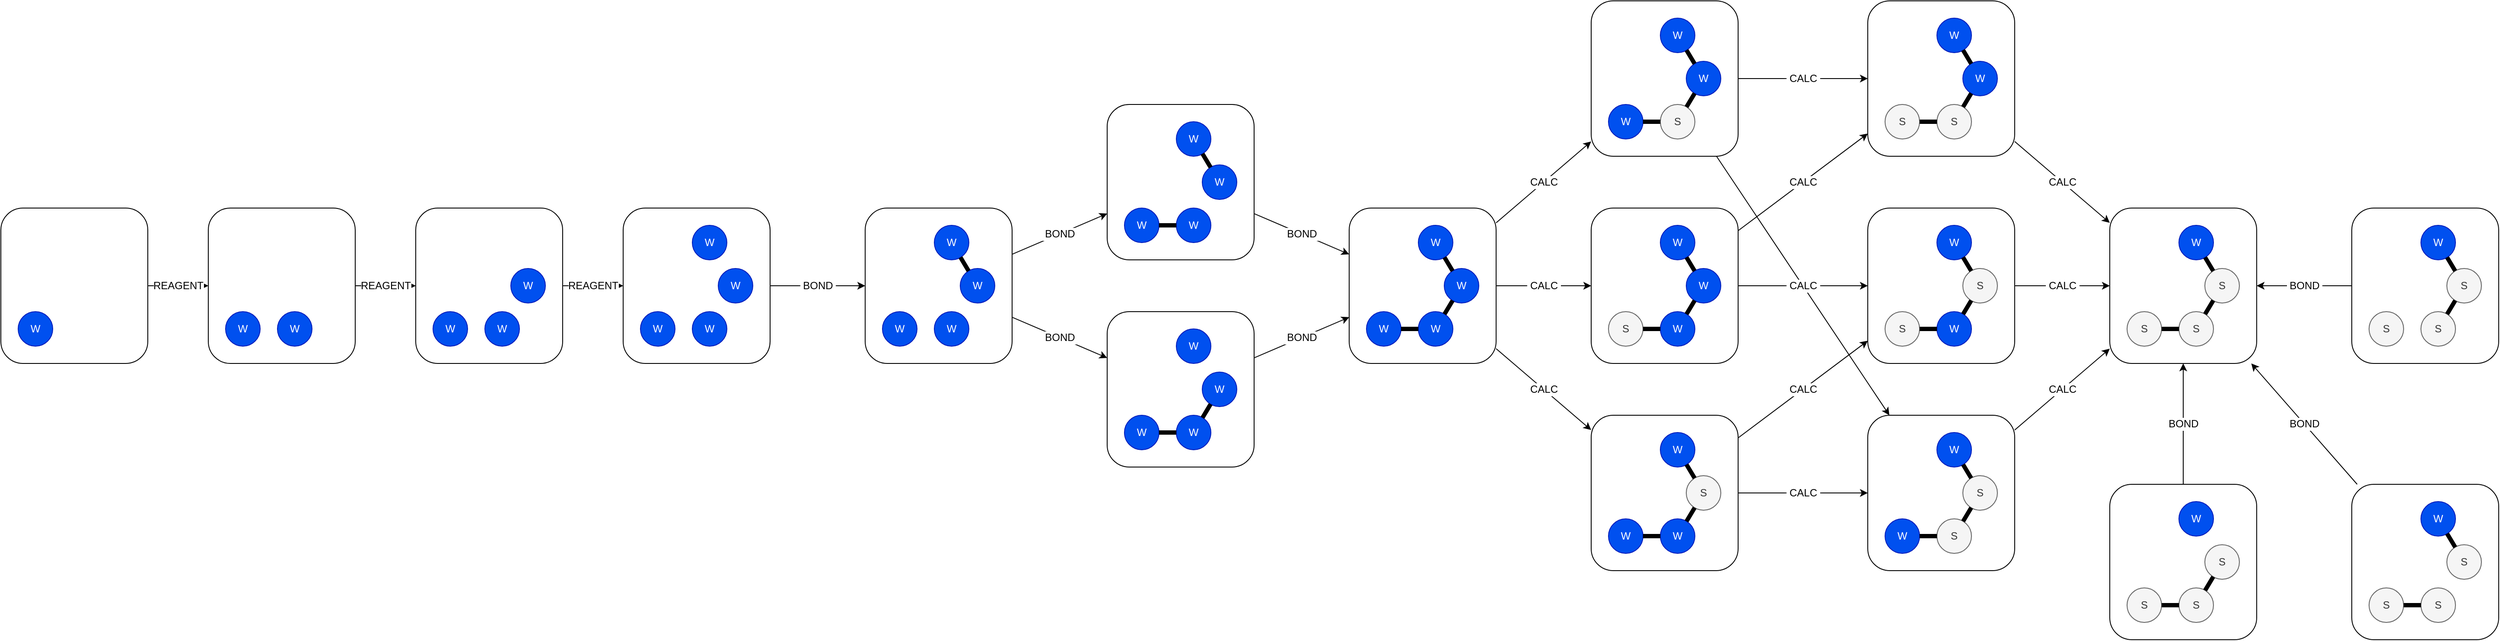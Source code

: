 <mxfile version="20.7.4" type="device"><diagram id="5BXwtQinxWuhw5sFbrMW" name="Page-1"><mxGraphModel dx="4343" dy="1055" grid="1" gridSize="10" guides="1" tooltips="1" connect="1" arrows="1" fold="1" page="1" pageScale="1" pageWidth="850" pageHeight="1100" math="0" shadow="0"><root><mxCell id="0"/><mxCell id="1" parent="0"/><mxCell id="9QojP4wT76o7foGtrvgp-20" value="&lt;font style=&quot;font-size: 12px;&quot;&gt;&amp;nbsp;BOND&amp;nbsp;&lt;/font&gt;" style="edgeStyle=none;rounded=0;orthogonalLoop=1;jettySize=auto;html=1;endArrow=classic;endFill=1;" edge="1" parent="1" source="9QojP4wT76o7foGtrvgp-11" target="9QojP4wT76o7foGtrvgp-1"><mxGeometry relative="1" as="geometry"/></mxCell><mxCell id="9QojP4wT76o7foGtrvgp-29" value="&lt;font style=&quot;font-size: 12px;&quot;&gt;&amp;nbsp;BOND&amp;nbsp;&lt;/font&gt;" style="edgeStyle=none;rounded=0;orthogonalLoop=1;jettySize=auto;html=1;endArrow=classic;endFill=1;" edge="1" parent="1" source="9QojP4wT76o7foGtrvgp-21" target="9QojP4wT76o7foGtrvgp-1"><mxGeometry relative="1" as="geometry"><mxPoint x="320" y="439.394" as="sourcePoint"/><mxPoint x="160" y="400.606" as="targetPoint"/></mxGeometry></mxCell><mxCell id="9QojP4wT76o7foGtrvgp-38" value="&lt;font style=&quot;font-size: 12px;&quot;&gt;&amp;nbsp;BOND&amp;nbsp;&lt;/font&gt;" style="edgeStyle=none;rounded=0;orthogonalLoop=1;jettySize=auto;html=1;endArrow=classic;endFill=1;" edge="1" parent="1" source="9QojP4wT76o7foGtrvgp-30" target="9QojP4wT76o7foGtrvgp-1"><mxGeometry relative="1" as="geometry"><mxPoint x="154.062" y="610" as="sourcePoint"/><mxPoint x="105.938" y="470" as="targetPoint"/></mxGeometry></mxCell><mxCell id="9QojP4wT76o7foGtrvgp-39" value="" style="group" vertex="1" connectable="0" parent="1"><mxGeometry x="-40" y="280" width="170" height="180" as="geometry"/></mxCell><mxCell id="9QojP4wT76o7foGtrvgp-1" value="" style="rounded=1;whiteSpace=wrap;html=1;" vertex="1" parent="9QojP4wT76o7foGtrvgp-39"><mxGeometry width="170" height="180" as="geometry"/></mxCell><mxCell id="9QojP4wT76o7foGtrvgp-4" value="W" style="ellipse;whiteSpace=wrap;html=1;aspect=fixed;fillColor=#0050ef;fontColor=#ffffff;strokeColor=#001DBC;" vertex="1" parent="9QojP4wT76o7foGtrvgp-39"><mxGeometry x="80" y="20" width="40" height="40" as="geometry"/></mxCell><mxCell id="9QojP4wT76o7foGtrvgp-5" value="S" style="ellipse;whiteSpace=wrap;html=1;aspect=fixed;fillColor=#f5f5f5;fontColor=#333333;strokeColor=#666666;" vertex="1" parent="9QojP4wT76o7foGtrvgp-39"><mxGeometry x="80" y="120" width="40" height="40" as="geometry"/></mxCell><mxCell id="9QojP4wT76o7foGtrvgp-6" value="S" style="ellipse;whiteSpace=wrap;html=1;aspect=fixed;fillColor=#f5f5f5;fontColor=#333333;strokeColor=#666666;" vertex="1" parent="9QojP4wT76o7foGtrvgp-39"><mxGeometry x="20" y="120" width="40" height="40" as="geometry"/></mxCell><mxCell id="9QojP4wT76o7foGtrvgp-7" value="S" style="ellipse;whiteSpace=wrap;html=1;aspect=fixed;fillColor=#f5f5f5;fontColor=#333333;strokeColor=#666666;" vertex="1" parent="9QojP4wT76o7foGtrvgp-39"><mxGeometry x="110" y="70" width="40" height="40" as="geometry"/></mxCell><mxCell id="9QojP4wT76o7foGtrvgp-9" style="rounded=0;orthogonalLoop=1;jettySize=auto;html=1;endArrow=none;endFill=0;strokeWidth=5;" edge="1" parent="9QojP4wT76o7foGtrvgp-39" source="9QojP4wT76o7foGtrvgp-7" target="9QojP4wT76o7foGtrvgp-5"><mxGeometry relative="1" as="geometry"><mxPoint x="117.22" y="68.651" as="sourcePoint"/><mxPoint x="122.572" y="81.43" as="targetPoint"/></mxGeometry></mxCell><mxCell id="9QojP4wT76o7foGtrvgp-8" style="rounded=0;orthogonalLoop=1;jettySize=auto;html=1;endArrow=none;endFill=0;strokeWidth=5;" edge="1" parent="9QojP4wT76o7foGtrvgp-39" source="9QojP4wT76o7foGtrvgp-4" target="9QojP4wT76o7foGtrvgp-7"><mxGeometry relative="1" as="geometry"/></mxCell><mxCell id="9QojP4wT76o7foGtrvgp-10" style="rounded=0;orthogonalLoop=1;jettySize=auto;html=1;endArrow=none;endFill=0;strokeWidth=5;" edge="1" parent="9QojP4wT76o7foGtrvgp-39" source="9QojP4wT76o7foGtrvgp-5" target="9QojP4wT76o7foGtrvgp-6"><mxGeometry relative="1" as="geometry"><mxPoint x="127.22" y="78.651" as="sourcePoint"/><mxPoint x="132.572" y="91.43" as="targetPoint"/></mxGeometry></mxCell><mxCell id="9QojP4wT76o7foGtrvgp-40" value="" style="group" vertex="1" connectable="0" parent="1"><mxGeometry x="240" y="280" width="170" height="180" as="geometry"/></mxCell><mxCell id="9QojP4wT76o7foGtrvgp-21" value="" style="rounded=1;whiteSpace=wrap;html=1;" vertex="1" parent="9QojP4wT76o7foGtrvgp-40"><mxGeometry width="170" height="180" as="geometry"/></mxCell><mxCell id="9QojP4wT76o7foGtrvgp-23" value="W" style="ellipse;whiteSpace=wrap;html=1;aspect=fixed;fillColor=#0050ef;fontColor=#ffffff;strokeColor=#001DBC;" vertex="1" parent="9QojP4wT76o7foGtrvgp-40"><mxGeometry x="80" y="20" width="40" height="40" as="geometry"/></mxCell><mxCell id="9QojP4wT76o7foGtrvgp-24" value="S" style="ellipse;whiteSpace=wrap;html=1;aspect=fixed;fillColor=#f5f5f5;fontColor=#333333;strokeColor=#666666;" vertex="1" parent="9QojP4wT76o7foGtrvgp-40"><mxGeometry x="80" y="120" width="40" height="40" as="geometry"/></mxCell><mxCell id="9QojP4wT76o7foGtrvgp-25" value="S" style="ellipse;whiteSpace=wrap;html=1;aspect=fixed;fillColor=#f5f5f5;fontColor=#333333;strokeColor=#666666;" vertex="1" parent="9QojP4wT76o7foGtrvgp-40"><mxGeometry x="20" y="120" width="40" height="40" as="geometry"/></mxCell><mxCell id="9QojP4wT76o7foGtrvgp-26" value="S" style="ellipse;whiteSpace=wrap;html=1;aspect=fixed;fillColor=#f5f5f5;fontColor=#333333;strokeColor=#666666;" vertex="1" parent="9QojP4wT76o7foGtrvgp-40"><mxGeometry x="110" y="70" width="40" height="40" as="geometry"/></mxCell><mxCell id="9QojP4wT76o7foGtrvgp-22" style="rounded=0;orthogonalLoop=1;jettySize=auto;html=1;endArrow=none;endFill=0;strokeWidth=5;" edge="1" parent="9QojP4wT76o7foGtrvgp-40" source="9QojP4wT76o7foGtrvgp-23" target="9QojP4wT76o7foGtrvgp-26"><mxGeometry relative="1" as="geometry"/></mxCell><mxCell id="9QojP4wT76o7foGtrvgp-28" style="edgeStyle=none;rounded=0;orthogonalLoop=1;jettySize=auto;html=1;strokeWidth=5;fontSize=12;endArrow=none;endFill=0;" edge="1" parent="9QojP4wT76o7foGtrvgp-40" source="9QojP4wT76o7foGtrvgp-24" target="9QojP4wT76o7foGtrvgp-26"><mxGeometry relative="1" as="geometry"/></mxCell><mxCell id="9QojP4wT76o7foGtrvgp-41" value="" style="group" vertex="1" connectable="0" parent="1"><mxGeometry x="240" y="600" width="170" height="180" as="geometry"/></mxCell><mxCell id="9QojP4wT76o7foGtrvgp-11" value="" style="rounded=1;whiteSpace=wrap;html=1;" vertex="1" parent="9QojP4wT76o7foGtrvgp-41"><mxGeometry width="170" height="180" as="geometry"/></mxCell><mxCell id="9QojP4wT76o7foGtrvgp-13" value="W" style="ellipse;whiteSpace=wrap;html=1;aspect=fixed;fillColor=#0050ef;fontColor=#ffffff;strokeColor=#001DBC;" vertex="1" parent="9QojP4wT76o7foGtrvgp-41"><mxGeometry x="80" y="20" width="40" height="40" as="geometry"/></mxCell><mxCell id="9QojP4wT76o7foGtrvgp-14" value="S" style="ellipse;whiteSpace=wrap;html=1;aspect=fixed;fillColor=#f5f5f5;fontColor=#333333;strokeColor=#666666;" vertex="1" parent="9QojP4wT76o7foGtrvgp-41"><mxGeometry x="80" y="120" width="40" height="40" as="geometry"/></mxCell><mxCell id="9QojP4wT76o7foGtrvgp-15" value="S" style="ellipse;whiteSpace=wrap;html=1;aspect=fixed;fillColor=#f5f5f5;fontColor=#333333;strokeColor=#666666;" vertex="1" parent="9QojP4wT76o7foGtrvgp-41"><mxGeometry x="20" y="120" width="40" height="40" as="geometry"/></mxCell><mxCell id="9QojP4wT76o7foGtrvgp-16" value="S" style="ellipse;whiteSpace=wrap;html=1;aspect=fixed;fillColor=#f5f5f5;fontColor=#333333;strokeColor=#666666;" vertex="1" parent="9QojP4wT76o7foGtrvgp-41"><mxGeometry x="110" y="70" width="40" height="40" as="geometry"/></mxCell><mxCell id="9QojP4wT76o7foGtrvgp-12" style="rounded=0;orthogonalLoop=1;jettySize=auto;html=1;endArrow=none;endFill=0;strokeWidth=5;" edge="1" parent="9QojP4wT76o7foGtrvgp-41" source="9QojP4wT76o7foGtrvgp-13" target="9QojP4wT76o7foGtrvgp-16"><mxGeometry relative="1" as="geometry"/></mxCell><mxCell id="9QojP4wT76o7foGtrvgp-18" style="rounded=0;orthogonalLoop=1;jettySize=auto;html=1;endArrow=none;endFill=0;strokeWidth=5;" edge="1" parent="9QojP4wT76o7foGtrvgp-41" source="9QojP4wT76o7foGtrvgp-14" target="9QojP4wT76o7foGtrvgp-15"><mxGeometry relative="1" as="geometry"><mxPoint x="127.22" y="78.651" as="sourcePoint"/><mxPoint x="132.572" y="91.43" as="targetPoint"/></mxGeometry></mxCell><mxCell id="9QojP4wT76o7foGtrvgp-42" value="" style="group" vertex="1" connectable="0" parent="1"><mxGeometry x="-40" y="600" width="170" height="180" as="geometry"/></mxCell><mxCell id="9QojP4wT76o7foGtrvgp-30" value="" style="rounded=1;whiteSpace=wrap;html=1;" vertex="1" parent="9QojP4wT76o7foGtrvgp-42"><mxGeometry width="170" height="180" as="geometry"/></mxCell><mxCell id="9QojP4wT76o7foGtrvgp-32" value="W" style="ellipse;whiteSpace=wrap;html=1;aspect=fixed;fillColor=#0050ef;fontColor=#ffffff;strokeColor=#001DBC;" vertex="1" parent="9QojP4wT76o7foGtrvgp-42"><mxGeometry x="80" y="20" width="40" height="40" as="geometry"/></mxCell><mxCell id="9QojP4wT76o7foGtrvgp-33" value="S" style="ellipse;whiteSpace=wrap;html=1;aspect=fixed;fillColor=#f5f5f5;fontColor=#333333;strokeColor=#666666;" vertex="1" parent="9QojP4wT76o7foGtrvgp-42"><mxGeometry x="80" y="120" width="40" height="40" as="geometry"/></mxCell><mxCell id="9QojP4wT76o7foGtrvgp-34" value="S" style="ellipse;whiteSpace=wrap;html=1;aspect=fixed;fillColor=#f5f5f5;fontColor=#333333;strokeColor=#666666;" vertex="1" parent="9QojP4wT76o7foGtrvgp-42"><mxGeometry x="20" y="120" width="40" height="40" as="geometry"/></mxCell><mxCell id="9QojP4wT76o7foGtrvgp-35" value="S" style="ellipse;whiteSpace=wrap;html=1;aspect=fixed;fillColor=#f5f5f5;fontColor=#333333;strokeColor=#666666;" vertex="1" parent="9QojP4wT76o7foGtrvgp-42"><mxGeometry x="110" y="70" width="40" height="40" as="geometry"/></mxCell><mxCell id="9QojP4wT76o7foGtrvgp-36" style="rounded=0;orthogonalLoop=1;jettySize=auto;html=1;endArrow=none;endFill=0;strokeWidth=5;" edge="1" parent="9QojP4wT76o7foGtrvgp-42" source="9QojP4wT76o7foGtrvgp-35" target="9QojP4wT76o7foGtrvgp-33"><mxGeometry relative="1" as="geometry"><mxPoint x="117.22" y="68.651" as="sourcePoint"/><mxPoint x="122.572" y="81.43" as="targetPoint"/></mxGeometry></mxCell><mxCell id="9QojP4wT76o7foGtrvgp-37" style="rounded=0;orthogonalLoop=1;jettySize=auto;html=1;endArrow=none;endFill=0;strokeWidth=5;" edge="1" parent="9QojP4wT76o7foGtrvgp-42" source="9QojP4wT76o7foGtrvgp-33" target="9QojP4wT76o7foGtrvgp-34"><mxGeometry relative="1" as="geometry"><mxPoint x="127.22" y="78.651" as="sourcePoint"/><mxPoint x="132.572" y="91.43" as="targetPoint"/></mxGeometry></mxCell><mxCell id="9QojP4wT76o7foGtrvgp-70" value="" style="group" vertex="1" connectable="0" parent="1"><mxGeometry x="-320" y="280" width="170" height="180" as="geometry"/></mxCell><mxCell id="9QojP4wT76o7foGtrvgp-71" value="" style="rounded=1;whiteSpace=wrap;html=1;" vertex="1" parent="9QojP4wT76o7foGtrvgp-70"><mxGeometry width="170" height="180" as="geometry"/></mxCell><mxCell id="9QojP4wT76o7foGtrvgp-72" value="W" style="ellipse;whiteSpace=wrap;html=1;aspect=fixed;fillColor=#0050ef;fontColor=#ffffff;strokeColor=#001DBC;" vertex="1" parent="9QojP4wT76o7foGtrvgp-70"><mxGeometry x="80" y="20" width="40" height="40" as="geometry"/></mxCell><mxCell id="9QojP4wT76o7foGtrvgp-73" value="W" style="ellipse;whiteSpace=wrap;html=1;aspect=fixed;fillColor=#0050ef;fontColor=#ffffff;strokeColor=#001DBC;" vertex="1" parent="9QojP4wT76o7foGtrvgp-70"><mxGeometry x="80" y="120" width="40" height="40" as="geometry"/></mxCell><mxCell id="9QojP4wT76o7foGtrvgp-74" value="S" style="ellipse;whiteSpace=wrap;html=1;aspect=fixed;fillColor=#f5f5f5;fontColor=#333333;strokeColor=#666666;" vertex="1" parent="9QojP4wT76o7foGtrvgp-70"><mxGeometry x="20" y="120" width="40" height="40" as="geometry"/></mxCell><mxCell id="9QojP4wT76o7foGtrvgp-75" value="S" style="ellipse;whiteSpace=wrap;html=1;aspect=fixed;fillColor=#f5f5f5;fontColor=#333333;strokeColor=#666666;" vertex="1" parent="9QojP4wT76o7foGtrvgp-70"><mxGeometry x="110" y="70" width="40" height="40" as="geometry"/></mxCell><mxCell id="9QojP4wT76o7foGtrvgp-76" style="rounded=0;orthogonalLoop=1;jettySize=auto;html=1;endArrow=none;endFill=0;strokeWidth=5;" edge="1" parent="9QojP4wT76o7foGtrvgp-70" source="9QojP4wT76o7foGtrvgp-75" target="9QojP4wT76o7foGtrvgp-73"><mxGeometry relative="1" as="geometry"><mxPoint x="117.22" y="68.651" as="sourcePoint"/><mxPoint x="122.572" y="81.43" as="targetPoint"/></mxGeometry></mxCell><mxCell id="9QojP4wT76o7foGtrvgp-77" style="rounded=0;orthogonalLoop=1;jettySize=auto;html=1;endArrow=none;endFill=0;strokeWidth=5;" edge="1" parent="9QojP4wT76o7foGtrvgp-70" source="9QojP4wT76o7foGtrvgp-72" target="9QojP4wT76o7foGtrvgp-75"><mxGeometry relative="1" as="geometry"/></mxCell><mxCell id="9QojP4wT76o7foGtrvgp-78" style="rounded=0;orthogonalLoop=1;jettySize=auto;html=1;endArrow=none;endFill=0;strokeWidth=5;" edge="1" parent="9QojP4wT76o7foGtrvgp-70" source="9QojP4wT76o7foGtrvgp-73" target="9QojP4wT76o7foGtrvgp-74"><mxGeometry relative="1" as="geometry"><mxPoint x="127.22" y="78.651" as="sourcePoint"/><mxPoint x="132.572" y="91.43" as="targetPoint"/></mxGeometry></mxCell><mxCell id="9QojP4wT76o7foGtrvgp-79" value="" style="group" vertex="1" connectable="0" parent="1"><mxGeometry x="-320" y="520" width="170" height="180" as="geometry"/></mxCell><mxCell id="9QojP4wT76o7foGtrvgp-80" value="" style="rounded=1;whiteSpace=wrap;html=1;" vertex="1" parent="9QojP4wT76o7foGtrvgp-79"><mxGeometry width="170" height="180" as="geometry"/></mxCell><mxCell id="9QojP4wT76o7foGtrvgp-81" value="W" style="ellipse;whiteSpace=wrap;html=1;aspect=fixed;fillColor=#0050ef;fontColor=#ffffff;strokeColor=#001DBC;" vertex="1" parent="9QojP4wT76o7foGtrvgp-79"><mxGeometry x="80" y="20" width="40" height="40" as="geometry"/></mxCell><mxCell id="9QojP4wT76o7foGtrvgp-82" value="S" style="ellipse;whiteSpace=wrap;html=1;aspect=fixed;fillColor=#f5f5f5;fontColor=#333333;strokeColor=#666666;" vertex="1" parent="9QojP4wT76o7foGtrvgp-79"><mxGeometry x="80" y="120" width="40" height="40" as="geometry"/></mxCell><mxCell id="9QojP4wT76o7foGtrvgp-83" value="W" style="ellipse;whiteSpace=wrap;html=1;aspect=fixed;fillColor=#0050ef;fontColor=#ffffff;strokeColor=#001DBC;" vertex="1" parent="9QojP4wT76o7foGtrvgp-79"><mxGeometry x="20" y="120" width="40" height="40" as="geometry"/></mxCell><mxCell id="9QojP4wT76o7foGtrvgp-84" value="S" style="ellipse;whiteSpace=wrap;html=1;aspect=fixed;fillColor=#f5f5f5;fontColor=#333333;strokeColor=#666666;" vertex="1" parent="9QojP4wT76o7foGtrvgp-79"><mxGeometry x="110" y="70" width="40" height="40" as="geometry"/></mxCell><mxCell id="9QojP4wT76o7foGtrvgp-85" style="rounded=0;orthogonalLoop=1;jettySize=auto;html=1;endArrow=none;endFill=0;strokeWidth=5;" edge="1" parent="9QojP4wT76o7foGtrvgp-79" source="9QojP4wT76o7foGtrvgp-84" target="9QojP4wT76o7foGtrvgp-82"><mxGeometry relative="1" as="geometry"><mxPoint x="117.22" y="68.651" as="sourcePoint"/><mxPoint x="122.572" y="81.43" as="targetPoint"/></mxGeometry></mxCell><mxCell id="9QojP4wT76o7foGtrvgp-86" style="rounded=0;orthogonalLoop=1;jettySize=auto;html=1;endArrow=none;endFill=0;strokeWidth=5;" edge="1" parent="9QojP4wT76o7foGtrvgp-79" source="9QojP4wT76o7foGtrvgp-81" target="9QojP4wT76o7foGtrvgp-84"><mxGeometry relative="1" as="geometry"/></mxCell><mxCell id="9QojP4wT76o7foGtrvgp-87" style="rounded=0;orthogonalLoop=1;jettySize=auto;html=1;endArrow=none;endFill=0;strokeWidth=5;" edge="1" parent="9QojP4wT76o7foGtrvgp-79" source="9QojP4wT76o7foGtrvgp-82" target="9QojP4wT76o7foGtrvgp-83"><mxGeometry relative="1" as="geometry"><mxPoint x="127.22" y="78.651" as="sourcePoint"/><mxPoint x="132.572" y="91.43" as="targetPoint"/></mxGeometry></mxCell><mxCell id="9QojP4wT76o7foGtrvgp-88" value="" style="group" vertex="1" connectable="0" parent="1"><mxGeometry x="-320" y="40" width="170" height="180" as="geometry"/></mxCell><mxCell id="9QojP4wT76o7foGtrvgp-89" value="" style="rounded=1;whiteSpace=wrap;html=1;" vertex="1" parent="9QojP4wT76o7foGtrvgp-88"><mxGeometry width="170" height="180" as="geometry"/></mxCell><mxCell id="9QojP4wT76o7foGtrvgp-90" value="W" style="ellipse;whiteSpace=wrap;html=1;aspect=fixed;fillColor=#0050ef;fontColor=#ffffff;strokeColor=#001DBC;" vertex="1" parent="9QojP4wT76o7foGtrvgp-88"><mxGeometry x="80" y="20" width="40" height="40" as="geometry"/></mxCell><mxCell id="9QojP4wT76o7foGtrvgp-91" value="S" style="ellipse;whiteSpace=wrap;html=1;aspect=fixed;fillColor=#f5f5f5;fontColor=#333333;strokeColor=#666666;" vertex="1" parent="9QojP4wT76o7foGtrvgp-88"><mxGeometry x="80" y="120" width="40" height="40" as="geometry"/></mxCell><mxCell id="9QojP4wT76o7foGtrvgp-92" value="S" style="ellipse;whiteSpace=wrap;html=1;aspect=fixed;fillColor=#f5f5f5;fontColor=#333333;strokeColor=#666666;" vertex="1" parent="9QojP4wT76o7foGtrvgp-88"><mxGeometry x="20" y="120" width="40" height="40" as="geometry"/></mxCell><mxCell id="9QojP4wT76o7foGtrvgp-93" value="W" style="ellipse;whiteSpace=wrap;html=1;aspect=fixed;fillColor=#0050ef;fontColor=#ffffff;strokeColor=#001DBC;" vertex="1" parent="9QojP4wT76o7foGtrvgp-88"><mxGeometry x="110" y="70" width="40" height="40" as="geometry"/></mxCell><mxCell id="9QojP4wT76o7foGtrvgp-94" style="rounded=0;orthogonalLoop=1;jettySize=auto;html=1;endArrow=none;endFill=0;strokeWidth=5;" edge="1" parent="9QojP4wT76o7foGtrvgp-88" source="9QojP4wT76o7foGtrvgp-93" target="9QojP4wT76o7foGtrvgp-91"><mxGeometry relative="1" as="geometry"><mxPoint x="117.22" y="68.651" as="sourcePoint"/><mxPoint x="122.572" y="81.43" as="targetPoint"/></mxGeometry></mxCell><mxCell id="9QojP4wT76o7foGtrvgp-95" style="rounded=0;orthogonalLoop=1;jettySize=auto;html=1;endArrow=none;endFill=0;strokeWidth=5;" edge="1" parent="9QojP4wT76o7foGtrvgp-88" source="9QojP4wT76o7foGtrvgp-90" target="9QojP4wT76o7foGtrvgp-93"><mxGeometry relative="1" as="geometry"/></mxCell><mxCell id="9QojP4wT76o7foGtrvgp-96" style="rounded=0;orthogonalLoop=1;jettySize=auto;html=1;endArrow=none;endFill=0;strokeWidth=5;" edge="1" parent="9QojP4wT76o7foGtrvgp-88" source="9QojP4wT76o7foGtrvgp-91" target="9QojP4wT76o7foGtrvgp-92"><mxGeometry relative="1" as="geometry"><mxPoint x="127.22" y="78.651" as="sourcePoint"/><mxPoint x="132.572" y="91.43" as="targetPoint"/></mxGeometry></mxCell><mxCell id="9QojP4wT76o7foGtrvgp-97" value="&lt;font style=&quot;font-size: 12px;&quot;&gt;&amp;nbsp;CALC&amp;nbsp;&lt;/font&gt;" style="edgeStyle=none;rounded=0;orthogonalLoop=1;jettySize=auto;html=1;endArrow=classic;endFill=1;" edge="1" parent="1" source="9QojP4wT76o7foGtrvgp-80" target="9QojP4wT76o7foGtrvgp-1"><mxGeometry relative="1" as="geometry"><mxPoint x="-80" y="370" as="sourcePoint"/><mxPoint x="-80" y="230" as="targetPoint"/></mxGeometry></mxCell><mxCell id="9QojP4wT76o7foGtrvgp-98" value="&lt;font style=&quot;font-size: 12px;&quot;&gt;&amp;nbsp;CALC&amp;nbsp;&lt;/font&gt;" style="edgeStyle=none;rounded=0;orthogonalLoop=1;jettySize=auto;html=1;endArrow=classic;endFill=1;" edge="1" parent="1" source="9QojP4wT76o7foGtrvgp-71" target="9QojP4wT76o7foGtrvgp-1"><mxGeometry relative="1" as="geometry"><mxPoint x="-54.302" y="480" as="sourcePoint"/><mxPoint x="114.302" y="230" as="targetPoint"/></mxGeometry></mxCell><mxCell id="9QojP4wT76o7foGtrvgp-99" value="&lt;font style=&quot;font-size: 12px;&quot;&gt;&amp;nbsp;CALC&amp;nbsp;&lt;/font&gt;" style="edgeStyle=none;rounded=0;orthogonalLoop=1;jettySize=auto;html=1;endArrow=classic;endFill=1;" edge="1" parent="1" source="9QojP4wT76o7foGtrvgp-89" target="9QojP4wT76o7foGtrvgp-1"><mxGeometry relative="1" as="geometry"><mxPoint x="-44.302" y="490" as="sourcePoint"/><mxPoint x="124.302" y="240" as="targetPoint"/></mxGeometry></mxCell><mxCell id="9QojP4wT76o7foGtrvgp-100" value="" style="group" vertex="1" connectable="0" parent="1"><mxGeometry x="-640" y="40" width="170" height="180" as="geometry"/></mxCell><mxCell id="9QojP4wT76o7foGtrvgp-101" value="" style="rounded=1;whiteSpace=wrap;html=1;" vertex="1" parent="9QojP4wT76o7foGtrvgp-100"><mxGeometry width="170" height="180" as="geometry"/></mxCell><mxCell id="9QojP4wT76o7foGtrvgp-102" value="W" style="ellipse;whiteSpace=wrap;html=1;aspect=fixed;fillColor=#0050ef;fontColor=#ffffff;strokeColor=#001DBC;" vertex="1" parent="9QojP4wT76o7foGtrvgp-100"><mxGeometry x="80" y="20" width="40" height="40" as="geometry"/></mxCell><mxCell id="9QojP4wT76o7foGtrvgp-103" value="S" style="ellipse;whiteSpace=wrap;html=1;aspect=fixed;fillColor=#f5f5f5;fontColor=#333333;strokeColor=#666666;" vertex="1" parent="9QojP4wT76o7foGtrvgp-100"><mxGeometry x="80" y="120" width="40" height="40" as="geometry"/></mxCell><mxCell id="9QojP4wT76o7foGtrvgp-104" value="W" style="ellipse;whiteSpace=wrap;html=1;aspect=fixed;fillColor=#0050ef;fontColor=#ffffff;strokeColor=#001DBC;" vertex="1" parent="9QojP4wT76o7foGtrvgp-100"><mxGeometry x="20" y="120" width="40" height="40" as="geometry"/></mxCell><mxCell id="9QojP4wT76o7foGtrvgp-105" value="W" style="ellipse;whiteSpace=wrap;html=1;aspect=fixed;fillColor=#0050ef;fontColor=#ffffff;strokeColor=#001DBC;" vertex="1" parent="9QojP4wT76o7foGtrvgp-100"><mxGeometry x="110" y="70" width="40" height="40" as="geometry"/></mxCell><mxCell id="9QojP4wT76o7foGtrvgp-106" style="rounded=0;orthogonalLoop=1;jettySize=auto;html=1;endArrow=none;endFill=0;strokeWidth=5;" edge="1" parent="9QojP4wT76o7foGtrvgp-100" source="9QojP4wT76o7foGtrvgp-105" target="9QojP4wT76o7foGtrvgp-103"><mxGeometry relative="1" as="geometry"><mxPoint x="117.22" y="68.651" as="sourcePoint"/><mxPoint x="122.572" y="81.43" as="targetPoint"/></mxGeometry></mxCell><mxCell id="9QojP4wT76o7foGtrvgp-107" style="rounded=0;orthogonalLoop=1;jettySize=auto;html=1;endArrow=none;endFill=0;strokeWidth=5;" edge="1" parent="9QojP4wT76o7foGtrvgp-100" source="9QojP4wT76o7foGtrvgp-102" target="9QojP4wT76o7foGtrvgp-105"><mxGeometry relative="1" as="geometry"/></mxCell><mxCell id="9QojP4wT76o7foGtrvgp-108" style="rounded=0;orthogonalLoop=1;jettySize=auto;html=1;endArrow=none;endFill=0;strokeWidth=5;" edge="1" parent="9QojP4wT76o7foGtrvgp-100" source="9QojP4wT76o7foGtrvgp-103" target="9QojP4wT76o7foGtrvgp-104"><mxGeometry relative="1" as="geometry"><mxPoint x="127.22" y="78.651" as="sourcePoint"/><mxPoint x="132.572" y="91.43" as="targetPoint"/></mxGeometry></mxCell><mxCell id="9QojP4wT76o7foGtrvgp-109" value="" style="group" vertex="1" connectable="0" parent="1"><mxGeometry x="-640" y="280" width="170" height="180" as="geometry"/></mxCell><mxCell id="9QojP4wT76o7foGtrvgp-110" value="" style="rounded=1;whiteSpace=wrap;html=1;" vertex="1" parent="9QojP4wT76o7foGtrvgp-109"><mxGeometry width="170" height="180" as="geometry"/></mxCell><mxCell id="9QojP4wT76o7foGtrvgp-111" value="W" style="ellipse;whiteSpace=wrap;html=1;aspect=fixed;fillColor=#0050ef;fontColor=#ffffff;strokeColor=#001DBC;" vertex="1" parent="9QojP4wT76o7foGtrvgp-109"><mxGeometry x="80" y="20" width="40" height="40" as="geometry"/></mxCell><mxCell id="9QojP4wT76o7foGtrvgp-112" value="W" style="ellipse;whiteSpace=wrap;html=1;aspect=fixed;fillColor=#0050ef;fontColor=#ffffff;strokeColor=#001DBC;" vertex="1" parent="9QojP4wT76o7foGtrvgp-109"><mxGeometry x="80" y="120" width="40" height="40" as="geometry"/></mxCell><mxCell id="9QojP4wT76o7foGtrvgp-113" value="S" style="ellipse;whiteSpace=wrap;html=1;aspect=fixed;fillColor=#f5f5f5;fontColor=#333333;strokeColor=#666666;" vertex="1" parent="9QojP4wT76o7foGtrvgp-109"><mxGeometry x="20" y="120" width="40" height="40" as="geometry"/></mxCell><mxCell id="9QojP4wT76o7foGtrvgp-114" value="W" style="ellipse;whiteSpace=wrap;html=1;aspect=fixed;fillColor=#0050ef;fontColor=#ffffff;strokeColor=#001DBC;" vertex="1" parent="9QojP4wT76o7foGtrvgp-109"><mxGeometry x="110" y="70" width="40" height="40" as="geometry"/></mxCell><mxCell id="9QojP4wT76o7foGtrvgp-115" style="rounded=0;orthogonalLoop=1;jettySize=auto;html=1;endArrow=none;endFill=0;strokeWidth=5;" edge="1" parent="9QojP4wT76o7foGtrvgp-109" source="9QojP4wT76o7foGtrvgp-114" target="9QojP4wT76o7foGtrvgp-112"><mxGeometry relative="1" as="geometry"><mxPoint x="117.22" y="68.651" as="sourcePoint"/><mxPoint x="122.572" y="81.43" as="targetPoint"/></mxGeometry></mxCell><mxCell id="9QojP4wT76o7foGtrvgp-116" style="rounded=0;orthogonalLoop=1;jettySize=auto;html=1;endArrow=none;endFill=0;strokeWidth=5;" edge="1" parent="9QojP4wT76o7foGtrvgp-109" source="9QojP4wT76o7foGtrvgp-111" target="9QojP4wT76o7foGtrvgp-114"><mxGeometry relative="1" as="geometry"/></mxCell><mxCell id="9QojP4wT76o7foGtrvgp-117" style="rounded=0;orthogonalLoop=1;jettySize=auto;html=1;endArrow=none;endFill=0;strokeWidth=5;" edge="1" parent="9QojP4wT76o7foGtrvgp-109" source="9QojP4wT76o7foGtrvgp-112" target="9QojP4wT76o7foGtrvgp-113"><mxGeometry relative="1" as="geometry"><mxPoint x="127.22" y="78.651" as="sourcePoint"/><mxPoint x="132.572" y="91.43" as="targetPoint"/></mxGeometry></mxCell><mxCell id="9QojP4wT76o7foGtrvgp-118" value="" style="group" vertex="1" connectable="0" parent="1"><mxGeometry x="-640" y="520" width="170" height="180" as="geometry"/></mxCell><mxCell id="9QojP4wT76o7foGtrvgp-119" value="" style="rounded=1;whiteSpace=wrap;html=1;" vertex="1" parent="9QojP4wT76o7foGtrvgp-118"><mxGeometry width="170" height="180" as="geometry"/></mxCell><mxCell id="9QojP4wT76o7foGtrvgp-120" value="W" style="ellipse;whiteSpace=wrap;html=1;aspect=fixed;fillColor=#0050ef;fontColor=#ffffff;strokeColor=#001DBC;" vertex="1" parent="9QojP4wT76o7foGtrvgp-118"><mxGeometry x="80" y="20" width="40" height="40" as="geometry"/></mxCell><mxCell id="9QojP4wT76o7foGtrvgp-121" value="W" style="ellipse;whiteSpace=wrap;html=1;aspect=fixed;fillColor=#0050ef;fontColor=#ffffff;strokeColor=#001DBC;" vertex="1" parent="9QojP4wT76o7foGtrvgp-118"><mxGeometry x="80" y="120" width="40" height="40" as="geometry"/></mxCell><mxCell id="9QojP4wT76o7foGtrvgp-122" value="W" style="ellipse;whiteSpace=wrap;html=1;aspect=fixed;fillColor=#0050ef;fontColor=#ffffff;strokeColor=#001DBC;" vertex="1" parent="9QojP4wT76o7foGtrvgp-118"><mxGeometry x="20" y="120" width="40" height="40" as="geometry"/></mxCell><mxCell id="9QojP4wT76o7foGtrvgp-123" value="S" style="ellipse;whiteSpace=wrap;html=1;aspect=fixed;fillColor=#f5f5f5;fontColor=#333333;strokeColor=#666666;" vertex="1" parent="9QojP4wT76o7foGtrvgp-118"><mxGeometry x="110" y="70" width="40" height="40" as="geometry"/></mxCell><mxCell id="9QojP4wT76o7foGtrvgp-124" style="rounded=0;orthogonalLoop=1;jettySize=auto;html=1;endArrow=none;endFill=0;strokeWidth=5;" edge="1" parent="9QojP4wT76o7foGtrvgp-118" source="9QojP4wT76o7foGtrvgp-123" target="9QojP4wT76o7foGtrvgp-121"><mxGeometry relative="1" as="geometry"><mxPoint x="117.22" y="68.651" as="sourcePoint"/><mxPoint x="122.572" y="81.43" as="targetPoint"/></mxGeometry></mxCell><mxCell id="9QojP4wT76o7foGtrvgp-125" style="rounded=0;orthogonalLoop=1;jettySize=auto;html=1;endArrow=none;endFill=0;strokeWidth=5;" edge="1" parent="9QojP4wT76o7foGtrvgp-118" source="9QojP4wT76o7foGtrvgp-120" target="9QojP4wT76o7foGtrvgp-123"><mxGeometry relative="1" as="geometry"/></mxCell><mxCell id="9QojP4wT76o7foGtrvgp-126" style="rounded=0;orthogonalLoop=1;jettySize=auto;html=1;endArrow=none;endFill=0;strokeWidth=5;" edge="1" parent="9QojP4wT76o7foGtrvgp-118" source="9QojP4wT76o7foGtrvgp-121" target="9QojP4wT76o7foGtrvgp-122"><mxGeometry relative="1" as="geometry"><mxPoint x="127.22" y="78.651" as="sourcePoint"/><mxPoint x="132.572" y="91.43" as="targetPoint"/></mxGeometry></mxCell><mxCell id="9QojP4wT76o7foGtrvgp-127" value="&lt;font style=&quot;font-size: 12px;&quot;&gt;&amp;nbsp;CALC&amp;nbsp;&lt;/font&gt;" style="edgeStyle=none;rounded=0;orthogonalLoop=1;jettySize=auto;html=1;endArrow=classic;endFill=1;" edge="1" parent="1" source="9QojP4wT76o7foGtrvgp-119" target="9QojP4wT76o7foGtrvgp-80"><mxGeometry relative="1" as="geometry"><mxPoint x="-150" y="322.317" as="sourcePoint"/><mxPoint x="90" y="187.683" as="targetPoint"/></mxGeometry></mxCell><mxCell id="9QojP4wT76o7foGtrvgp-129" value="&lt;font style=&quot;font-size: 12px;&quot;&gt;&amp;nbsp;CALC&amp;nbsp;&lt;/font&gt;" style="edgeStyle=none;rounded=0;orthogonalLoop=1;jettySize=auto;html=1;endArrow=classic;endFill=1;" edge="1" parent="1" source="9QojP4wT76o7foGtrvgp-110" target="9QojP4wT76o7foGtrvgp-71"><mxGeometry relative="1" as="geometry"><mxPoint x="-510" y="460" as="sourcePoint"/><mxPoint x="-360" y="460" as="targetPoint"/></mxGeometry></mxCell><mxCell id="9QojP4wT76o7foGtrvgp-130" value="&lt;font style=&quot;font-size: 12px;&quot;&gt;&amp;nbsp;CALC&amp;nbsp;&lt;/font&gt;" style="edgeStyle=none;rounded=0;orthogonalLoop=1;jettySize=auto;html=1;endArrow=classic;endFill=1;" edge="1" parent="1" source="9QojP4wT76o7foGtrvgp-101" target="9QojP4wT76o7foGtrvgp-89"><mxGeometry relative="1" as="geometry"><mxPoint x="-460" y="640" as="sourcePoint"/><mxPoint x="-310" y="640" as="targetPoint"/></mxGeometry></mxCell><mxCell id="9QojP4wT76o7foGtrvgp-131" value="&lt;font style=&quot;font-size: 12px;&quot;&gt;&amp;nbsp;CALC&amp;nbsp;&lt;/font&gt;" style="edgeStyle=none;rounded=0;orthogonalLoop=1;jettySize=auto;html=1;endArrow=classic;endFill=1;" edge="1" parent="1" source="9QojP4wT76o7foGtrvgp-119" target="9QojP4wT76o7foGtrvgp-71"><mxGeometry relative="1" as="geometry"><mxPoint x="-450" y="650" as="sourcePoint"/><mxPoint x="-300" y="650" as="targetPoint"/></mxGeometry></mxCell><mxCell id="9QojP4wT76o7foGtrvgp-132" value="&lt;font style=&quot;font-size: 12px;&quot;&gt;&amp;nbsp;CALC&amp;nbsp;&lt;/font&gt;" style="edgeStyle=none;rounded=0;orthogonalLoop=1;jettySize=auto;html=1;endArrow=classic;endFill=1;" edge="1" parent="1" source="9QojP4wT76o7foGtrvgp-110" target="9QojP4wT76o7foGtrvgp-89"><mxGeometry relative="1" as="geometry"><mxPoint x="-440" y="660" as="sourcePoint"/><mxPoint x="-290" y="660" as="targetPoint"/></mxGeometry></mxCell><mxCell id="9QojP4wT76o7foGtrvgp-133" value="&lt;font style=&quot;font-size: 12px;&quot;&gt;&amp;nbsp;CALC&amp;nbsp;&lt;/font&gt;" style="edgeStyle=none;rounded=0;orthogonalLoop=1;jettySize=auto;html=1;endArrow=classic;endFill=1;" edge="1" parent="1" source="9QojP4wT76o7foGtrvgp-101" target="9QojP4wT76o7foGtrvgp-80"><mxGeometry relative="1" as="geometry"><mxPoint x="-430" y="670" as="sourcePoint"/><mxPoint x="-280" y="670" as="targetPoint"/></mxGeometry></mxCell><mxCell id="9QojP4wT76o7foGtrvgp-134" value="" style="group" vertex="1" connectable="0" parent="1"><mxGeometry x="-920" y="280" width="170" height="180" as="geometry"/></mxCell><mxCell id="9QojP4wT76o7foGtrvgp-135" value="" style="rounded=1;whiteSpace=wrap;html=1;" vertex="1" parent="9QojP4wT76o7foGtrvgp-134"><mxGeometry width="170" height="180" as="geometry"/></mxCell><mxCell id="9QojP4wT76o7foGtrvgp-136" value="W" style="ellipse;whiteSpace=wrap;html=1;aspect=fixed;fillColor=#0050ef;fontColor=#ffffff;strokeColor=#001DBC;" vertex="1" parent="9QojP4wT76o7foGtrvgp-134"><mxGeometry x="80" y="20" width="40" height="40" as="geometry"/></mxCell><mxCell id="9QojP4wT76o7foGtrvgp-137" value="W" style="ellipse;whiteSpace=wrap;html=1;aspect=fixed;fillColor=#0050ef;fontColor=#ffffff;strokeColor=#001DBC;" vertex="1" parent="9QojP4wT76o7foGtrvgp-134"><mxGeometry x="80" y="120" width="40" height="40" as="geometry"/></mxCell><mxCell id="9QojP4wT76o7foGtrvgp-138" value="W" style="ellipse;whiteSpace=wrap;html=1;aspect=fixed;fillColor=#0050ef;fontColor=#ffffff;strokeColor=#001DBC;" vertex="1" parent="9QojP4wT76o7foGtrvgp-134"><mxGeometry x="20" y="120" width="40" height="40" as="geometry"/></mxCell><mxCell id="9QojP4wT76o7foGtrvgp-139" value="W" style="ellipse;whiteSpace=wrap;html=1;aspect=fixed;fillColor=#0050ef;fontColor=#ffffff;strokeColor=#001DBC;" vertex="1" parent="9QojP4wT76o7foGtrvgp-134"><mxGeometry x="110" y="70" width="40" height="40" as="geometry"/></mxCell><mxCell id="9QojP4wT76o7foGtrvgp-140" style="rounded=0;orthogonalLoop=1;jettySize=auto;html=1;endArrow=none;endFill=0;strokeWidth=5;" edge="1" parent="9QojP4wT76o7foGtrvgp-134" source="9QojP4wT76o7foGtrvgp-139" target="9QojP4wT76o7foGtrvgp-137"><mxGeometry relative="1" as="geometry"><mxPoint x="117.22" y="68.651" as="sourcePoint"/><mxPoint x="122.572" y="81.43" as="targetPoint"/></mxGeometry></mxCell><mxCell id="9QojP4wT76o7foGtrvgp-141" style="rounded=0;orthogonalLoop=1;jettySize=auto;html=1;endArrow=none;endFill=0;strokeWidth=5;" edge="1" parent="9QojP4wT76o7foGtrvgp-134" source="9QojP4wT76o7foGtrvgp-136" target="9QojP4wT76o7foGtrvgp-139"><mxGeometry relative="1" as="geometry"/></mxCell><mxCell id="9QojP4wT76o7foGtrvgp-142" style="rounded=0;orthogonalLoop=1;jettySize=auto;html=1;endArrow=none;endFill=0;strokeWidth=5;" edge="1" parent="9QojP4wT76o7foGtrvgp-134" source="9QojP4wT76o7foGtrvgp-137" target="9QojP4wT76o7foGtrvgp-138"><mxGeometry relative="1" as="geometry"><mxPoint x="127.22" y="78.651" as="sourcePoint"/><mxPoint x="132.572" y="91.43" as="targetPoint"/></mxGeometry></mxCell><mxCell id="9QojP4wT76o7foGtrvgp-144" value="&lt;font style=&quot;font-size: 12px;&quot;&gt;&amp;nbsp;CALC&amp;nbsp;&lt;/font&gt;" style="edgeStyle=none;rounded=0;orthogonalLoop=1;jettySize=auto;html=1;endArrow=classic;endFill=1;" edge="1" parent="1" source="9QojP4wT76o7foGtrvgp-135" target="9QojP4wT76o7foGtrvgp-110"><mxGeometry relative="1" as="geometry"><mxPoint x="-460" y="380" as="sourcePoint"/><mxPoint x="-310" y="380" as="targetPoint"/></mxGeometry></mxCell><mxCell id="9QojP4wT76o7foGtrvgp-145" value="&lt;font style=&quot;font-size: 12px;&quot;&gt;&amp;nbsp;CALC&amp;nbsp;&lt;/font&gt;" style="edgeStyle=none;rounded=0;orthogonalLoop=1;jettySize=auto;html=1;endArrow=classic;endFill=1;" edge="1" parent="1" source="9QojP4wT76o7foGtrvgp-135" target="9QojP4wT76o7foGtrvgp-119"><mxGeometry relative="1" as="geometry"><mxPoint x="-450" y="390" as="sourcePoint"/><mxPoint x="-300" y="390" as="targetPoint"/></mxGeometry></mxCell><mxCell id="9QojP4wT76o7foGtrvgp-146" value="&lt;font style=&quot;font-size: 12px;&quot;&gt;&amp;nbsp;CALC&amp;nbsp;&lt;/font&gt;" style="edgeStyle=none;rounded=0;orthogonalLoop=1;jettySize=auto;html=1;endArrow=classic;endFill=1;" edge="1" parent="1" source="9QojP4wT76o7foGtrvgp-135" target="9QojP4wT76o7foGtrvgp-101"><mxGeometry relative="1" as="geometry"><mxPoint x="-440" y="400" as="sourcePoint"/><mxPoint x="-290" y="400" as="targetPoint"/></mxGeometry></mxCell><mxCell id="9QojP4wT76o7foGtrvgp-147" value="" style="group" vertex="1" connectable="0" parent="1"><mxGeometry x="-1200" y="400" width="170" height="180" as="geometry"/></mxCell><mxCell id="9QojP4wT76o7foGtrvgp-148" value="" style="rounded=1;whiteSpace=wrap;html=1;" vertex="1" parent="9QojP4wT76o7foGtrvgp-147"><mxGeometry width="170" height="180" as="geometry"/></mxCell><mxCell id="9QojP4wT76o7foGtrvgp-149" value="W" style="ellipse;whiteSpace=wrap;html=1;aspect=fixed;fillColor=#0050ef;fontColor=#ffffff;strokeColor=#001DBC;" vertex="1" parent="9QojP4wT76o7foGtrvgp-147"><mxGeometry x="80" y="20" width="40" height="40" as="geometry"/></mxCell><mxCell id="9QojP4wT76o7foGtrvgp-150" value="W" style="ellipse;whiteSpace=wrap;html=1;aspect=fixed;fillColor=#0050ef;fontColor=#ffffff;strokeColor=#001DBC;" vertex="1" parent="9QojP4wT76o7foGtrvgp-147"><mxGeometry x="80" y="120" width="40" height="40" as="geometry"/></mxCell><mxCell id="9QojP4wT76o7foGtrvgp-151" value="W" style="ellipse;whiteSpace=wrap;html=1;aspect=fixed;fillColor=#0050ef;fontColor=#ffffff;strokeColor=#001DBC;" vertex="1" parent="9QojP4wT76o7foGtrvgp-147"><mxGeometry x="20" y="120" width="40" height="40" as="geometry"/></mxCell><mxCell id="9QojP4wT76o7foGtrvgp-152" value="W" style="ellipse;whiteSpace=wrap;html=1;aspect=fixed;fillColor=#0050ef;fontColor=#ffffff;strokeColor=#001DBC;" vertex="1" parent="9QojP4wT76o7foGtrvgp-147"><mxGeometry x="110" y="70" width="40" height="40" as="geometry"/></mxCell><mxCell id="9QojP4wT76o7foGtrvgp-153" style="rounded=0;orthogonalLoop=1;jettySize=auto;html=1;endArrow=none;endFill=0;strokeWidth=5;" edge="1" parent="9QojP4wT76o7foGtrvgp-147" source="9QojP4wT76o7foGtrvgp-152" target="9QojP4wT76o7foGtrvgp-150"><mxGeometry relative="1" as="geometry"><mxPoint x="117.22" y="68.651" as="sourcePoint"/><mxPoint x="122.572" y="81.43" as="targetPoint"/></mxGeometry></mxCell><mxCell id="9QojP4wT76o7foGtrvgp-155" style="rounded=0;orthogonalLoop=1;jettySize=auto;html=1;endArrow=none;endFill=0;strokeWidth=5;" edge="1" parent="9QojP4wT76o7foGtrvgp-147" source="9QojP4wT76o7foGtrvgp-150" target="9QojP4wT76o7foGtrvgp-151"><mxGeometry relative="1" as="geometry"><mxPoint x="127.22" y="78.651" as="sourcePoint"/><mxPoint x="132.572" y="91.43" as="targetPoint"/></mxGeometry></mxCell><mxCell id="9QojP4wT76o7foGtrvgp-156" value="" style="group" vertex="1" connectable="0" parent="1"><mxGeometry x="-1200" y="160" width="170" height="180" as="geometry"/></mxCell><mxCell id="9QojP4wT76o7foGtrvgp-157" value="" style="rounded=1;whiteSpace=wrap;html=1;" vertex="1" parent="9QojP4wT76o7foGtrvgp-156"><mxGeometry width="170" height="180" as="geometry"/></mxCell><mxCell id="9QojP4wT76o7foGtrvgp-158" value="W" style="ellipse;whiteSpace=wrap;html=1;aspect=fixed;fillColor=#0050ef;fontColor=#ffffff;strokeColor=#001DBC;" vertex="1" parent="9QojP4wT76o7foGtrvgp-156"><mxGeometry x="80" y="20" width="40" height="40" as="geometry"/></mxCell><mxCell id="9QojP4wT76o7foGtrvgp-159" value="W" style="ellipse;whiteSpace=wrap;html=1;aspect=fixed;fillColor=#0050ef;fontColor=#ffffff;strokeColor=#001DBC;" vertex="1" parent="9QojP4wT76o7foGtrvgp-156"><mxGeometry x="80" y="120" width="40" height="40" as="geometry"/></mxCell><mxCell id="9QojP4wT76o7foGtrvgp-160" value="W" style="ellipse;whiteSpace=wrap;html=1;aspect=fixed;fillColor=#0050ef;fontColor=#ffffff;strokeColor=#001DBC;" vertex="1" parent="9QojP4wT76o7foGtrvgp-156"><mxGeometry x="20" y="120" width="40" height="40" as="geometry"/></mxCell><mxCell id="9QojP4wT76o7foGtrvgp-161" value="W" style="ellipse;whiteSpace=wrap;html=1;aspect=fixed;fillColor=#0050ef;fontColor=#ffffff;strokeColor=#001DBC;" vertex="1" parent="9QojP4wT76o7foGtrvgp-156"><mxGeometry x="110" y="70" width="40" height="40" as="geometry"/></mxCell><mxCell id="9QojP4wT76o7foGtrvgp-163" style="rounded=0;orthogonalLoop=1;jettySize=auto;html=1;endArrow=none;endFill=0;strokeWidth=5;" edge="1" parent="9QojP4wT76o7foGtrvgp-156" source="9QojP4wT76o7foGtrvgp-158" target="9QojP4wT76o7foGtrvgp-161"><mxGeometry relative="1" as="geometry"/></mxCell><mxCell id="9QojP4wT76o7foGtrvgp-164" style="rounded=0;orthogonalLoop=1;jettySize=auto;html=1;endArrow=none;endFill=0;strokeWidth=5;" edge="1" parent="9QojP4wT76o7foGtrvgp-156" source="9QojP4wT76o7foGtrvgp-159" target="9QojP4wT76o7foGtrvgp-160"><mxGeometry relative="1" as="geometry"><mxPoint x="127.22" y="78.651" as="sourcePoint"/><mxPoint x="132.572" y="91.43" as="targetPoint"/></mxGeometry></mxCell><mxCell id="9QojP4wT76o7foGtrvgp-174" value="&lt;font style=&quot;font-size: 12px;&quot;&gt;&amp;nbsp;BOND&amp;nbsp;&lt;/font&gt;" style="edgeStyle=none;rounded=0;orthogonalLoop=1;jettySize=auto;html=1;endArrow=classic;endFill=1;" edge="1" parent="1" source="9QojP4wT76o7foGtrvgp-148" target="9QojP4wT76o7foGtrvgp-135"><mxGeometry relative="1" as="geometry"><mxPoint x="-426" y="540" as="sourcePoint"/><mxPoint x="-426" y="400" as="targetPoint"/></mxGeometry></mxCell><mxCell id="9QojP4wT76o7foGtrvgp-175" value="&lt;font style=&quot;font-size: 12px;&quot;&gt;&amp;nbsp;BOND&amp;nbsp;&lt;/font&gt;" style="edgeStyle=none;rounded=0;orthogonalLoop=1;jettySize=auto;html=1;endArrow=classic;endFill=1;" edge="1" parent="1" source="9QojP4wT76o7foGtrvgp-157" target="9QojP4wT76o7foGtrvgp-135"><mxGeometry relative="1" as="geometry"><mxPoint x="-911.667" y="560" as="sourcePoint"/><mxPoint x="-868.333" y="470" as="targetPoint"/></mxGeometry></mxCell><mxCell id="9QojP4wT76o7foGtrvgp-185" value="" style="group" vertex="1" connectable="0" parent="1"><mxGeometry x="-1480" y="280" width="170" height="180" as="geometry"/></mxCell><mxCell id="9QojP4wT76o7foGtrvgp-186" value="" style="rounded=1;whiteSpace=wrap;html=1;" vertex="1" parent="9QojP4wT76o7foGtrvgp-185"><mxGeometry width="170" height="180" as="geometry"/></mxCell><mxCell id="9QojP4wT76o7foGtrvgp-187" value="W" style="ellipse;whiteSpace=wrap;html=1;aspect=fixed;fillColor=#0050ef;fontColor=#ffffff;strokeColor=#001DBC;" vertex="1" parent="9QojP4wT76o7foGtrvgp-185"><mxGeometry x="80" y="20" width="40" height="40" as="geometry"/></mxCell><mxCell id="9QojP4wT76o7foGtrvgp-188" value="W" style="ellipse;whiteSpace=wrap;html=1;aspect=fixed;fillColor=#0050ef;fontColor=#ffffff;strokeColor=#001DBC;" vertex="1" parent="9QojP4wT76o7foGtrvgp-185"><mxGeometry x="80" y="120" width="40" height="40" as="geometry"/></mxCell><mxCell id="9QojP4wT76o7foGtrvgp-189" value="W" style="ellipse;whiteSpace=wrap;html=1;aspect=fixed;fillColor=#0050ef;fontColor=#ffffff;strokeColor=#001DBC;" vertex="1" parent="9QojP4wT76o7foGtrvgp-185"><mxGeometry x="20" y="120" width="40" height="40" as="geometry"/></mxCell><mxCell id="9QojP4wT76o7foGtrvgp-190" value="W" style="ellipse;whiteSpace=wrap;html=1;aspect=fixed;fillColor=#0050ef;fontColor=#ffffff;strokeColor=#001DBC;" vertex="1" parent="9QojP4wT76o7foGtrvgp-185"><mxGeometry x="110" y="70" width="40" height="40" as="geometry"/></mxCell><mxCell id="9QojP4wT76o7foGtrvgp-191" style="rounded=0;orthogonalLoop=1;jettySize=auto;html=1;endArrow=none;endFill=0;strokeWidth=5;" edge="1" parent="9QojP4wT76o7foGtrvgp-185" source="9QojP4wT76o7foGtrvgp-187" target="9QojP4wT76o7foGtrvgp-190"><mxGeometry relative="1" as="geometry"/></mxCell><mxCell id="9QojP4wT76o7foGtrvgp-201" value="&lt;font style=&quot;font-size: 12px;&quot;&gt;&amp;nbsp;BOND&amp;nbsp;&lt;/font&gt;" style="edgeStyle=none;rounded=0;orthogonalLoop=1;jettySize=auto;html=1;endArrow=classic;endFill=1;" edge="1" parent="1" source="9QojP4wT76o7foGtrvgp-186" target="9QojP4wT76o7foGtrvgp-157"><mxGeometry relative="1" as="geometry"><mxPoint x="-1020" y="380" as="sourcePoint"/><mxPoint x="-910" y="380" as="targetPoint"/></mxGeometry></mxCell><mxCell id="9QojP4wT76o7foGtrvgp-202" value="&lt;font style=&quot;font-size: 12px;&quot;&gt;&amp;nbsp;BOND&amp;nbsp;&lt;/font&gt;" style="edgeStyle=none;rounded=0;orthogonalLoop=1;jettySize=auto;html=1;endArrow=classic;endFill=1;" edge="1" parent="1" source="9QojP4wT76o7foGtrvgp-186" target="9QojP4wT76o7foGtrvgp-148"><mxGeometry relative="1" as="geometry"><mxPoint x="-1310" y="610" as="sourcePoint"/><mxPoint x="-1190" y="380" as="targetPoint"/></mxGeometry></mxCell><mxCell id="9QojP4wT76o7foGtrvgp-207" value="" style="group" vertex="1" connectable="0" parent="1"><mxGeometry x="-1760" y="280" width="170" height="180" as="geometry"/></mxCell><mxCell id="9QojP4wT76o7foGtrvgp-208" value="" style="rounded=1;whiteSpace=wrap;html=1;" vertex="1" parent="9QojP4wT76o7foGtrvgp-207"><mxGeometry width="170" height="180" as="geometry"/></mxCell><mxCell id="9QojP4wT76o7foGtrvgp-209" value="W" style="ellipse;whiteSpace=wrap;html=1;aspect=fixed;fillColor=#0050ef;fontColor=#ffffff;strokeColor=#001DBC;" vertex="1" parent="9QojP4wT76o7foGtrvgp-207"><mxGeometry x="80" y="20" width="40" height="40" as="geometry"/></mxCell><mxCell id="9QojP4wT76o7foGtrvgp-210" value="W" style="ellipse;whiteSpace=wrap;html=1;aspect=fixed;fillColor=#0050ef;fontColor=#ffffff;strokeColor=#001DBC;" vertex="1" parent="9QojP4wT76o7foGtrvgp-207"><mxGeometry x="80" y="120" width="40" height="40" as="geometry"/></mxCell><mxCell id="9QojP4wT76o7foGtrvgp-211" value="W" style="ellipse;whiteSpace=wrap;html=1;aspect=fixed;fillColor=#0050ef;fontColor=#ffffff;strokeColor=#001DBC;" vertex="1" parent="9QojP4wT76o7foGtrvgp-207"><mxGeometry x="20" y="120" width="40" height="40" as="geometry"/></mxCell><mxCell id="9QojP4wT76o7foGtrvgp-212" value="W" style="ellipse;whiteSpace=wrap;html=1;aspect=fixed;fillColor=#0050ef;fontColor=#ffffff;strokeColor=#001DBC;" vertex="1" parent="9QojP4wT76o7foGtrvgp-207"><mxGeometry x="110" y="70" width="40" height="40" as="geometry"/></mxCell><mxCell id="9QojP4wT76o7foGtrvgp-215" value="&lt;font style=&quot;font-size: 12px;&quot;&gt;&amp;nbsp;BOND&amp;nbsp;&lt;/font&gt;" style="edgeStyle=none;rounded=0;orthogonalLoop=1;jettySize=auto;html=1;endArrow=classic;endFill=1;" edge="1" parent="1" source="9QojP4wT76o7foGtrvgp-208" target="9QojP4wT76o7foGtrvgp-186"><mxGeometry relative="1" as="geometry"><mxPoint x="-1300" y="380" as="sourcePoint"/><mxPoint x="-1190" y="380" as="targetPoint"/></mxGeometry></mxCell><mxCell id="9QojP4wT76o7foGtrvgp-218" value="" style="group" vertex="1" connectable="0" parent="1"><mxGeometry x="-2000" y="280" width="170" height="180" as="geometry"/></mxCell><mxCell id="9QojP4wT76o7foGtrvgp-219" value="" style="rounded=1;whiteSpace=wrap;html=1;" vertex="1" parent="9QojP4wT76o7foGtrvgp-218"><mxGeometry width="170" height="180" as="geometry"/></mxCell><mxCell id="9QojP4wT76o7foGtrvgp-221" value="W" style="ellipse;whiteSpace=wrap;html=1;aspect=fixed;fillColor=#0050ef;fontColor=#ffffff;strokeColor=#001DBC;" vertex="1" parent="9QojP4wT76o7foGtrvgp-218"><mxGeometry x="80" y="120" width="40" height="40" as="geometry"/></mxCell><mxCell id="9QojP4wT76o7foGtrvgp-222" value="W" style="ellipse;whiteSpace=wrap;html=1;aspect=fixed;fillColor=#0050ef;fontColor=#ffffff;strokeColor=#001DBC;" vertex="1" parent="9QojP4wT76o7foGtrvgp-218"><mxGeometry x="20" y="120" width="40" height="40" as="geometry"/></mxCell><mxCell id="9QojP4wT76o7foGtrvgp-223" value="W" style="ellipse;whiteSpace=wrap;html=1;aspect=fixed;fillColor=#0050ef;fontColor=#ffffff;strokeColor=#001DBC;" vertex="1" parent="9QojP4wT76o7foGtrvgp-218"><mxGeometry x="110" y="70" width="40" height="40" as="geometry"/></mxCell><mxCell id="9QojP4wT76o7foGtrvgp-224" value="" style="group" vertex="1" connectable="0" parent="1"><mxGeometry x="-2240" y="280" width="170" height="180" as="geometry"/></mxCell><mxCell id="9QojP4wT76o7foGtrvgp-225" value="" style="rounded=1;whiteSpace=wrap;html=1;" vertex="1" parent="9QojP4wT76o7foGtrvgp-224"><mxGeometry width="170" height="180" as="geometry"/></mxCell><mxCell id="9QojP4wT76o7foGtrvgp-227" value="W" style="ellipse;whiteSpace=wrap;html=1;aspect=fixed;fillColor=#0050ef;fontColor=#ffffff;strokeColor=#001DBC;" vertex="1" parent="9QojP4wT76o7foGtrvgp-224"><mxGeometry x="80" y="120" width="40" height="40" as="geometry"/></mxCell><mxCell id="9QojP4wT76o7foGtrvgp-228" value="W" style="ellipse;whiteSpace=wrap;html=1;aspect=fixed;fillColor=#0050ef;fontColor=#ffffff;strokeColor=#001DBC;" vertex="1" parent="9QojP4wT76o7foGtrvgp-224"><mxGeometry x="20" y="120" width="40" height="40" as="geometry"/></mxCell><mxCell id="9QojP4wT76o7foGtrvgp-230" value="" style="group" vertex="1" connectable="0" parent="1"><mxGeometry x="-2480" y="280" width="170" height="180" as="geometry"/></mxCell><mxCell id="9QojP4wT76o7foGtrvgp-231" value="" style="rounded=1;whiteSpace=wrap;html=1;" vertex="1" parent="9QojP4wT76o7foGtrvgp-230"><mxGeometry width="170" height="180" as="geometry"/></mxCell><mxCell id="9QojP4wT76o7foGtrvgp-233" value="W" style="ellipse;whiteSpace=wrap;html=1;aspect=fixed;fillColor=#0050ef;fontColor=#ffffff;strokeColor=#001DBC;" vertex="1" parent="9QojP4wT76o7foGtrvgp-230"><mxGeometry x="20" y="120" width="40" height="40" as="geometry"/></mxCell><mxCell id="9QojP4wT76o7foGtrvgp-235" value="&lt;font style=&quot;font-size: 12px;&quot;&gt;REAGENT&lt;br&gt;&lt;/font&gt;" style="edgeStyle=none;rounded=0;orthogonalLoop=1;jettySize=auto;html=1;endArrow=classic;endFill=1;" edge="1" parent="1" source="9QojP4wT76o7foGtrvgp-219" target="9QojP4wT76o7foGtrvgp-208"><mxGeometry relative="1" as="geometry"><mxPoint x="-1580" y="380" as="sourcePoint"/><mxPoint x="-1470" y="380" as="targetPoint"/></mxGeometry></mxCell><mxCell id="9QojP4wT76o7foGtrvgp-236" value="&lt;font style=&quot;font-size: 12px;&quot;&gt;REAGENT&lt;br&gt;&lt;/font&gt;" style="edgeStyle=none;rounded=0;orthogonalLoop=1;jettySize=auto;html=1;endArrow=classic;endFill=1;" edge="1" parent="1" source="9QojP4wT76o7foGtrvgp-225" target="9QojP4wT76o7foGtrvgp-219"><mxGeometry relative="1" as="geometry"><mxPoint x="-1820" y="380" as="sourcePoint"/><mxPoint x="-1750" y="380" as="targetPoint"/></mxGeometry></mxCell><mxCell id="9QojP4wT76o7foGtrvgp-237" value="&lt;font style=&quot;font-size: 12px;&quot;&gt;REAGENT&lt;br&gt;&lt;/font&gt;" style="edgeStyle=none;rounded=0;orthogonalLoop=1;jettySize=auto;html=1;endArrow=classic;endFill=1;" edge="1" parent="1" source="9QojP4wT76o7foGtrvgp-231" target="9QojP4wT76o7foGtrvgp-225"><mxGeometry relative="1" as="geometry"><mxPoint x="-1810" y="390" as="sourcePoint"/><mxPoint x="-1740" y="390" as="targetPoint"/></mxGeometry></mxCell></root></mxGraphModel></diagram></mxfile>
